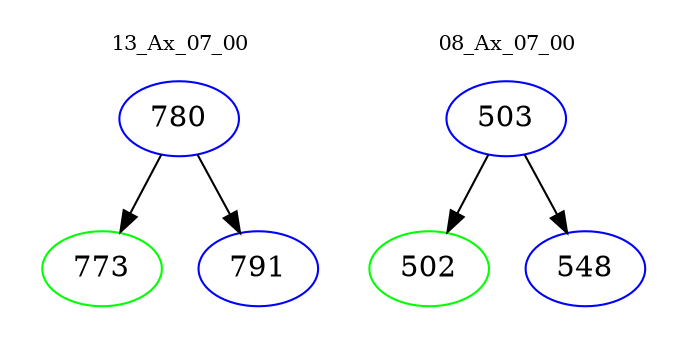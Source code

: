 digraph{
subgraph cluster_0 {
color = white
label = "13_Ax_07_00";
fontsize=10;
T0_780 [label="780", color="blue"]
T0_780 -> T0_773 [color="black"]
T0_773 [label="773", color="green"]
T0_780 -> T0_791 [color="black"]
T0_791 [label="791", color="blue"]
}
subgraph cluster_1 {
color = white
label = "08_Ax_07_00";
fontsize=10;
T1_503 [label="503", color="blue"]
T1_503 -> T1_502 [color="black"]
T1_502 [label="502", color="green"]
T1_503 -> T1_548 [color="black"]
T1_548 [label="548", color="blue"]
}
}
